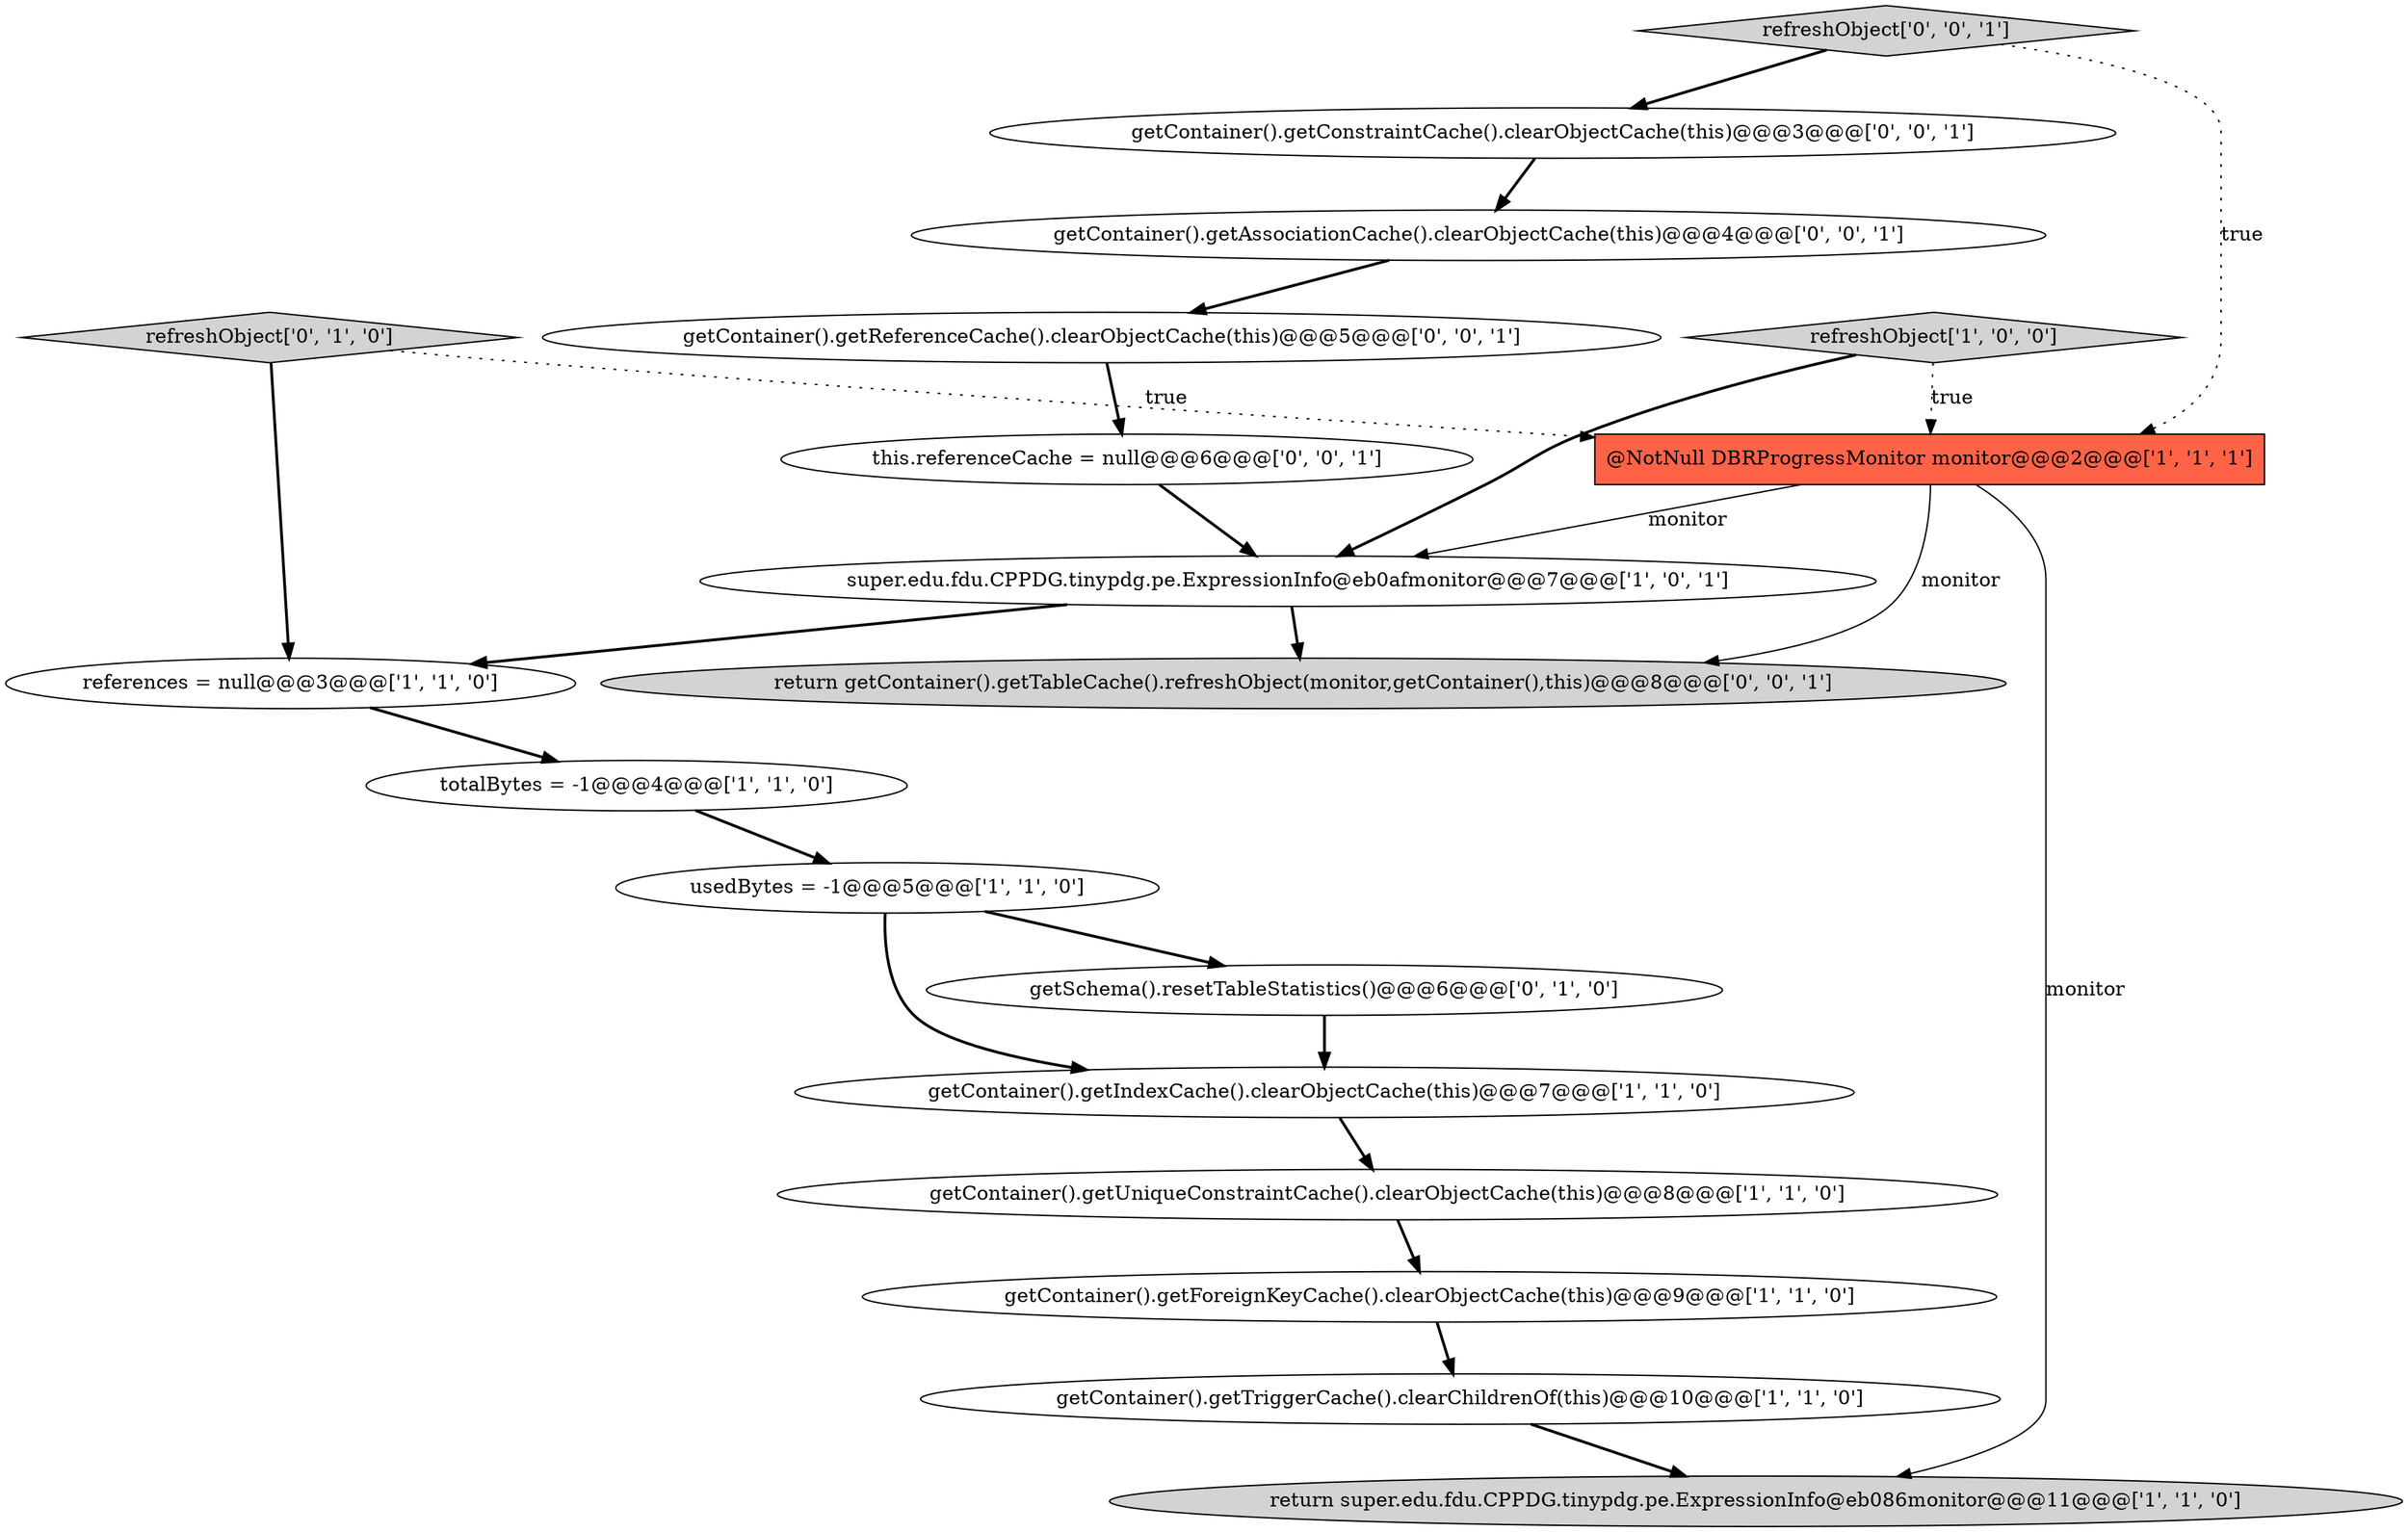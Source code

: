 digraph {
11 [style = filled, label = "getSchema().resetTableStatistics()@@@6@@@['0', '1', '0']", fillcolor = white, shape = ellipse image = "AAA1AAABBB2BBB"];
0 [style = filled, label = "usedBytes = -1@@@5@@@['1', '1', '0']", fillcolor = white, shape = ellipse image = "AAA0AAABBB1BBB"];
7 [style = filled, label = "@NotNull DBRProgressMonitor monitor@@@2@@@['1', '1', '1']", fillcolor = tomato, shape = box image = "AAA0AAABBB1BBB"];
12 [style = filled, label = "refreshObject['0', '1', '0']", fillcolor = lightgray, shape = diamond image = "AAA0AAABBB2BBB"];
16 [style = filled, label = "return getContainer().getTableCache().refreshObject(monitor,getContainer(),this)@@@8@@@['0', '0', '1']", fillcolor = lightgray, shape = ellipse image = "AAA0AAABBB3BBB"];
9 [style = filled, label = "getContainer().getTriggerCache().clearChildrenOf(this)@@@10@@@['1', '1', '0']", fillcolor = white, shape = ellipse image = "AAA0AAABBB1BBB"];
18 [style = filled, label = "getContainer().getReferenceCache().clearObjectCache(this)@@@5@@@['0', '0', '1']", fillcolor = white, shape = ellipse image = "AAA0AAABBB3BBB"];
8 [style = filled, label = "totalBytes = -1@@@4@@@['1', '1', '0']", fillcolor = white, shape = ellipse image = "AAA0AAABBB1BBB"];
1 [style = filled, label = "return super.edu.fdu.CPPDG.tinypdg.pe.ExpressionInfo@eb086monitor@@@11@@@['1', '1', '0']", fillcolor = lightgray, shape = ellipse image = "AAA0AAABBB1BBB"];
6 [style = filled, label = "refreshObject['1', '0', '0']", fillcolor = lightgray, shape = diamond image = "AAA0AAABBB1BBB"];
17 [style = filled, label = "refreshObject['0', '0', '1']", fillcolor = lightgray, shape = diamond image = "AAA0AAABBB3BBB"];
14 [style = filled, label = "this.referenceCache = null@@@6@@@['0', '0', '1']", fillcolor = white, shape = ellipse image = "AAA0AAABBB3BBB"];
3 [style = filled, label = "getContainer().getIndexCache().clearObjectCache(this)@@@7@@@['1', '1', '0']", fillcolor = white, shape = ellipse image = "AAA0AAABBB1BBB"];
10 [style = filled, label = "super.edu.fdu.CPPDG.tinypdg.pe.ExpressionInfo@eb0afmonitor@@@7@@@['1', '0', '1']", fillcolor = white, shape = ellipse image = "AAA0AAABBB1BBB"];
15 [style = filled, label = "getContainer().getConstraintCache().clearObjectCache(this)@@@3@@@['0', '0', '1']", fillcolor = white, shape = ellipse image = "AAA0AAABBB3BBB"];
4 [style = filled, label = "references = null@@@3@@@['1', '1', '0']", fillcolor = white, shape = ellipse image = "AAA0AAABBB1BBB"];
13 [style = filled, label = "getContainer().getAssociationCache().clearObjectCache(this)@@@4@@@['0', '0', '1']", fillcolor = white, shape = ellipse image = "AAA0AAABBB3BBB"];
5 [style = filled, label = "getContainer().getUniqueConstraintCache().clearObjectCache(this)@@@8@@@['1', '1', '0']", fillcolor = white, shape = ellipse image = "AAA0AAABBB1BBB"];
2 [style = filled, label = "getContainer().getForeignKeyCache().clearObjectCache(this)@@@9@@@['1', '1', '0']", fillcolor = white, shape = ellipse image = "AAA0AAABBB1BBB"];
5->2 [style = bold, label=""];
10->16 [style = bold, label=""];
12->7 [style = dotted, label="true"];
11->3 [style = bold, label=""];
8->0 [style = bold, label=""];
6->7 [style = dotted, label="true"];
7->1 [style = solid, label="monitor"];
17->7 [style = dotted, label="true"];
12->4 [style = bold, label=""];
4->8 [style = bold, label=""];
7->10 [style = solid, label="monitor"];
0->3 [style = bold, label=""];
0->11 [style = bold, label=""];
7->16 [style = solid, label="monitor"];
3->5 [style = bold, label=""];
13->18 [style = bold, label=""];
6->10 [style = bold, label=""];
2->9 [style = bold, label=""];
17->15 [style = bold, label=""];
10->4 [style = bold, label=""];
15->13 [style = bold, label=""];
18->14 [style = bold, label=""];
14->10 [style = bold, label=""];
9->1 [style = bold, label=""];
}
